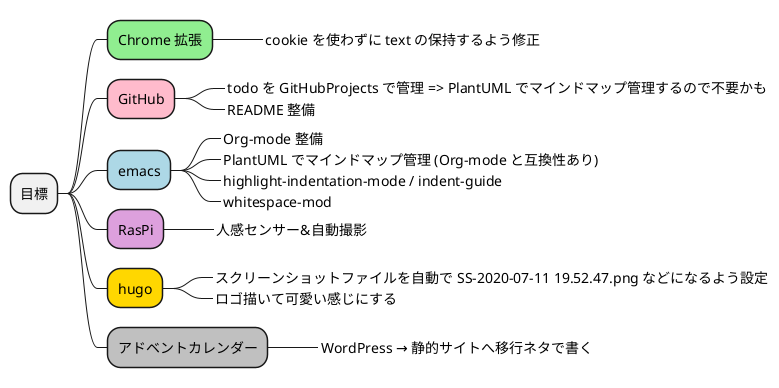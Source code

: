 @startmindmap
* 目標
**[#lightgreen] Chrome 拡張
***_ cookie を使わずに text の保持するよう修正
**[#FFBBCC] GitHub
***_ todo を GitHubProjects で管理 => PlantUML でマインドマップ管理するので不要かも
***_ README 整備
**[#lightblue] emacs
***_ Org-mode 整備
***_ PlantUML でマインドマップ管理 (Org-mode と互換性あり)
***_ highlight-indentation-mode / indent-guide
***_ whitespace-mod
**[#plum] RasPi
***_ 人感センサー&自動撮影
**[#gold] hugo
***_ スクリーンショットファイルを自動で SS-2020-07-11 19.52.47.png などになるよう設定
***_ ロゴ描いて可愛い感じにする
**[#silver] アドベントカレンダー
***_ WordPress → 静的サイトへ移行ネタで書く
@endmindmap
